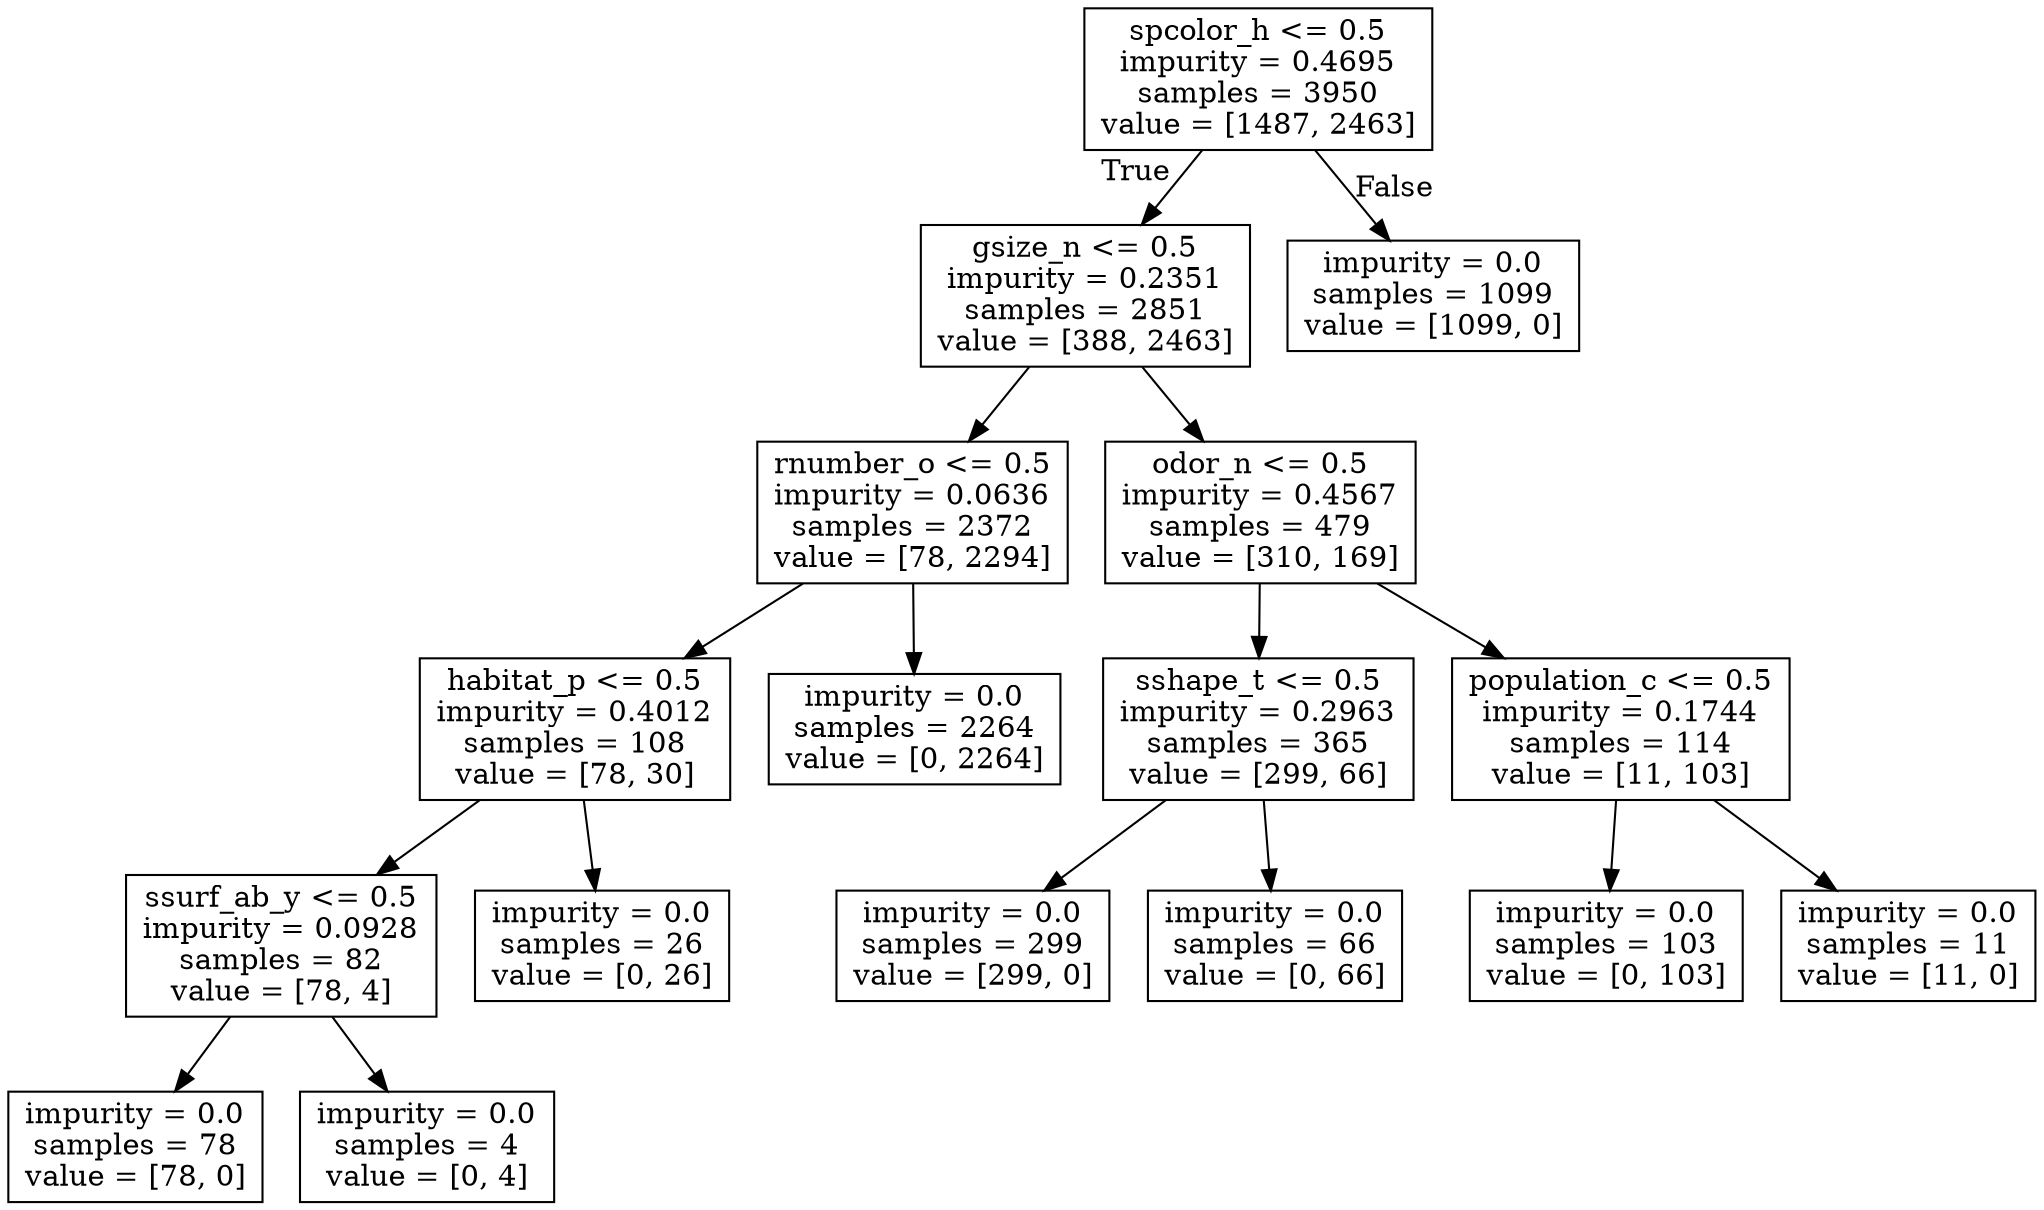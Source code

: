 digraph Tree {
node [shape=box] ;
0 [label="spcolor_h <= 0.5\nimpurity = 0.4695\nsamples = 3950\nvalue = [1487, 2463]"] ;
1 [label="gsize_n <= 0.5\nimpurity = 0.2351\nsamples = 2851\nvalue = [388, 2463]"] ;
0 -> 1 [labeldistance=2.5, labelangle=45, headlabel="True"] ;
2 [label="rnumber_o <= 0.5\nimpurity = 0.0636\nsamples = 2372\nvalue = [78, 2294]"] ;
1 -> 2 ;
3 [label="habitat_p <= 0.5\nimpurity = 0.4012\nsamples = 108\nvalue = [78, 30]"] ;
2 -> 3 ;
4 [label="ssurf_ab_y <= 0.5\nimpurity = 0.0928\nsamples = 82\nvalue = [78, 4]"] ;
3 -> 4 ;
5 [label="impurity = 0.0\nsamples = 78\nvalue = [78, 0]"] ;
4 -> 5 ;
6 [label="impurity = 0.0\nsamples = 4\nvalue = [0, 4]"] ;
4 -> 6 ;
7 [label="impurity = 0.0\nsamples = 26\nvalue = [0, 26]"] ;
3 -> 7 ;
8 [label="impurity = 0.0\nsamples = 2264\nvalue = [0, 2264]"] ;
2 -> 8 ;
9 [label="odor_n <= 0.5\nimpurity = 0.4567\nsamples = 479\nvalue = [310, 169]"] ;
1 -> 9 ;
10 [label="sshape_t <= 0.5\nimpurity = 0.2963\nsamples = 365\nvalue = [299, 66]"] ;
9 -> 10 ;
11 [label="impurity = 0.0\nsamples = 299\nvalue = [299, 0]"] ;
10 -> 11 ;
12 [label="impurity = 0.0\nsamples = 66\nvalue = [0, 66]"] ;
10 -> 12 ;
13 [label="population_c <= 0.5\nimpurity = 0.1744\nsamples = 114\nvalue = [11, 103]"] ;
9 -> 13 ;
14 [label="impurity = 0.0\nsamples = 103\nvalue = [0, 103]"] ;
13 -> 14 ;
15 [label="impurity = 0.0\nsamples = 11\nvalue = [11, 0]"] ;
13 -> 15 ;
16 [label="impurity = 0.0\nsamples = 1099\nvalue = [1099, 0]"] ;
0 -> 16 [labeldistance=2.5, labelangle=-45, headlabel="False"] ;
}